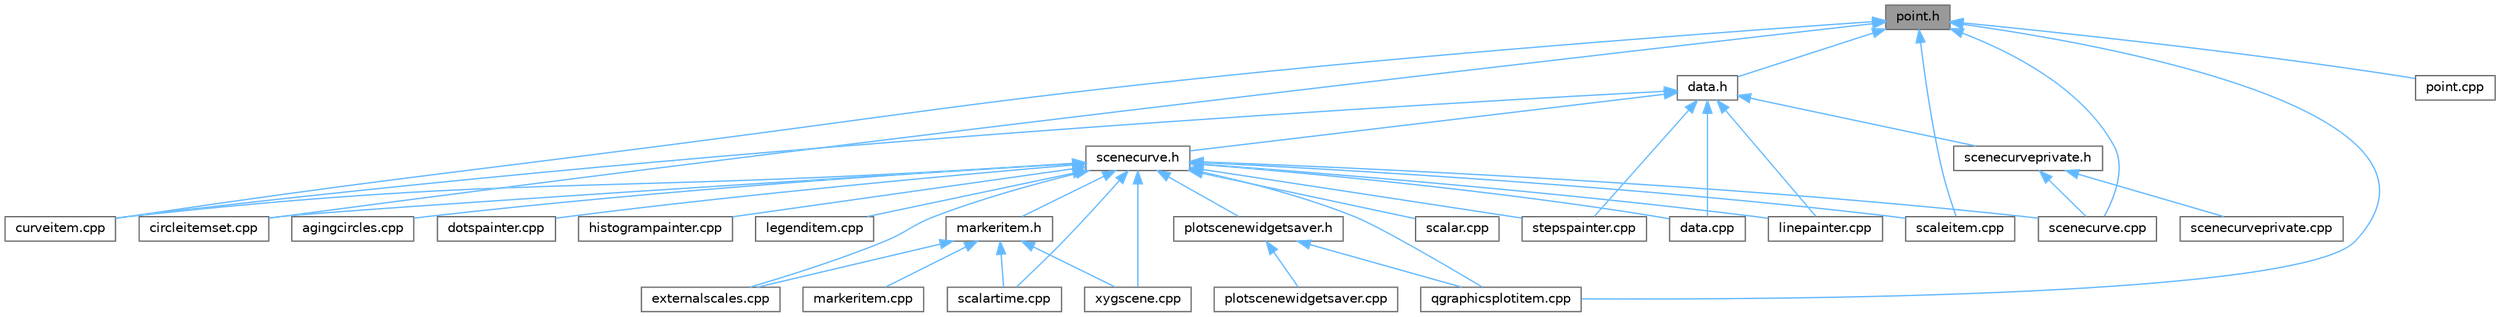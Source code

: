digraph "point.h"
{
 // LATEX_PDF_SIZE
  bgcolor="transparent";
  edge [fontname=Helvetica,fontsize=10,labelfontname=Helvetica,labelfontsize=10];
  node [fontname=Helvetica,fontsize=10,shape=box,height=0.2,width=0.4];
  Node1 [label="point.h",height=0.2,width=0.4,color="gray40", fillcolor="grey60", style="filled", fontcolor="black",tooltip=" "];
  Node1 -> Node2 [dir="back",color="steelblue1",style="solid"];
  Node2 [label="circleitemset.cpp",height=0.2,width=0.4,color="grey40", fillcolor="white", style="filled",URL="$circleitemset_8cpp.html",tooltip=" "];
  Node1 -> Node3 [dir="back",color="steelblue1",style="solid"];
  Node3 [label="curveitem.cpp",height=0.2,width=0.4,color="grey40", fillcolor="white", style="filled",URL="$curveitem_8cpp.html",tooltip=" "];
  Node1 -> Node4 [dir="back",color="steelblue1",style="solid"];
  Node4 [label="data.h",height=0.2,width=0.4,color="grey40", fillcolor="white", style="filled",URL="$data_8h.html",tooltip=" "];
  Node4 -> Node3 [dir="back",color="steelblue1",style="solid"];
  Node4 -> Node5 [dir="back",color="steelblue1",style="solid"];
  Node5 [label="data.cpp",height=0.2,width=0.4,color="grey40", fillcolor="white", style="filled",URL="$data_8cpp.html",tooltip=" "];
  Node4 -> Node6 [dir="back",color="steelblue1",style="solid"];
  Node6 [label="linepainter.cpp",height=0.2,width=0.4,color="grey40", fillcolor="white", style="filled",URL="$linepainter_8cpp.html",tooltip=" "];
  Node4 -> Node7 [dir="back",color="steelblue1",style="solid"];
  Node7 [label="scenecurve.h",height=0.2,width=0.4,color="grey40", fillcolor="white", style="filled",URL="$scenecurve_8h.html",tooltip=" "];
  Node7 -> Node8 [dir="back",color="steelblue1",style="solid"];
  Node8 [label="agingcircles.cpp",height=0.2,width=0.4,color="grey40", fillcolor="white", style="filled",URL="$agingcircles_8cpp.html",tooltip=" "];
  Node7 -> Node2 [dir="back",color="steelblue1",style="solid"];
  Node7 -> Node3 [dir="back",color="steelblue1",style="solid"];
  Node7 -> Node5 [dir="back",color="steelblue1",style="solid"];
  Node7 -> Node9 [dir="back",color="steelblue1",style="solid"];
  Node9 [label="dotspainter.cpp",height=0.2,width=0.4,color="grey40", fillcolor="white", style="filled",URL="$dotspainter_8cpp.html",tooltip=" "];
  Node7 -> Node10 [dir="back",color="steelblue1",style="solid"];
  Node10 [label="externalscales.cpp",height=0.2,width=0.4,color="grey40", fillcolor="white", style="filled",URL="$externalscales_8cpp.html",tooltip=" "];
  Node7 -> Node11 [dir="back",color="steelblue1",style="solid"];
  Node11 [label="histogrampainter.cpp",height=0.2,width=0.4,color="grey40", fillcolor="white", style="filled",URL="$histogrampainter_8cpp.html",tooltip=" "];
  Node7 -> Node12 [dir="back",color="steelblue1",style="solid"];
  Node12 [label="legenditem.cpp",height=0.2,width=0.4,color="grey40", fillcolor="white", style="filled",URL="$legenditem_8cpp.html",tooltip=" "];
  Node7 -> Node6 [dir="back",color="steelblue1",style="solid"];
  Node7 -> Node13 [dir="back",color="steelblue1",style="solid"];
  Node13 [label="markeritem.h",height=0.2,width=0.4,color="grey40", fillcolor="white", style="filled",URL="$markeritem_8h.html",tooltip=" "];
  Node13 -> Node10 [dir="back",color="steelblue1",style="solid"];
  Node13 -> Node14 [dir="back",color="steelblue1",style="solid"];
  Node14 [label="markeritem.cpp",height=0.2,width=0.4,color="grey40", fillcolor="white", style="filled",URL="$markeritem_8cpp.html",tooltip=" "];
  Node13 -> Node15 [dir="back",color="steelblue1",style="solid"];
  Node15 [label="scalartime.cpp",height=0.2,width=0.4,color="grey40", fillcolor="white", style="filled",URL="$scalartime_8cpp.html",tooltip=" "];
  Node13 -> Node16 [dir="back",color="steelblue1",style="solid"];
  Node16 [label="xygscene.cpp",height=0.2,width=0.4,color="grey40", fillcolor="white", style="filled",URL="$xygscene_8cpp.html",tooltip=" "];
  Node7 -> Node17 [dir="back",color="steelblue1",style="solid"];
  Node17 [label="plotscenewidgetsaver.h",height=0.2,width=0.4,color="grey40", fillcolor="white", style="filled",URL="$plotscenewidgetsaver_8h.html",tooltip=" "];
  Node17 -> Node18 [dir="back",color="steelblue1",style="solid"];
  Node18 [label="plotscenewidgetsaver.cpp",height=0.2,width=0.4,color="grey40", fillcolor="white", style="filled",URL="$plotscenewidgetsaver_8cpp.html",tooltip=" "];
  Node17 -> Node19 [dir="back",color="steelblue1",style="solid"];
  Node19 [label="qgraphicsplotitem.cpp",height=0.2,width=0.4,color="grey40", fillcolor="white", style="filled",URL="$qgraphicsplotitem_8cpp.html",tooltip=" "];
  Node7 -> Node19 [dir="back",color="steelblue1",style="solid"];
  Node7 -> Node20 [dir="back",color="steelblue1",style="solid"];
  Node20 [label="scalar.cpp",height=0.2,width=0.4,color="grey40", fillcolor="white", style="filled",URL="$scalar_8cpp.html",tooltip=" "];
  Node7 -> Node15 [dir="back",color="steelblue1",style="solid"];
  Node7 -> Node21 [dir="back",color="steelblue1",style="solid"];
  Node21 [label="scaleitem.cpp",height=0.2,width=0.4,color="grey40", fillcolor="white", style="filled",URL="$scaleitem_8cpp.html",tooltip=" "];
  Node7 -> Node22 [dir="back",color="steelblue1",style="solid"];
  Node22 [label="scenecurve.cpp",height=0.2,width=0.4,color="grey40", fillcolor="white", style="filled",URL="$scenecurve_8cpp.html",tooltip=" "];
  Node7 -> Node23 [dir="back",color="steelblue1",style="solid"];
  Node23 [label="stepspainter.cpp",height=0.2,width=0.4,color="grey40", fillcolor="white", style="filled",URL="$stepspainter_8cpp.html",tooltip=" "];
  Node7 -> Node16 [dir="back",color="steelblue1",style="solid"];
  Node4 -> Node24 [dir="back",color="steelblue1",style="solid"];
  Node24 [label="scenecurveprivate.h",height=0.2,width=0.4,color="grey40", fillcolor="white", style="filled",URL="$scenecurveprivate_8h.html",tooltip=" "];
  Node24 -> Node22 [dir="back",color="steelblue1",style="solid"];
  Node24 -> Node25 [dir="back",color="steelblue1",style="solid"];
  Node25 [label="scenecurveprivate.cpp",height=0.2,width=0.4,color="grey40", fillcolor="white", style="filled",URL="$scenecurveprivate_8cpp.html",tooltip=" "];
  Node4 -> Node23 [dir="back",color="steelblue1",style="solid"];
  Node1 -> Node26 [dir="back",color="steelblue1",style="solid"];
  Node26 [label="point.cpp",height=0.2,width=0.4,color="grey40", fillcolor="white", style="filled",URL="$point_8cpp.html",tooltip=" "];
  Node1 -> Node19 [dir="back",color="steelblue1",style="solid"];
  Node1 -> Node21 [dir="back",color="steelblue1",style="solid"];
  Node1 -> Node22 [dir="back",color="steelblue1",style="solid"];
}
